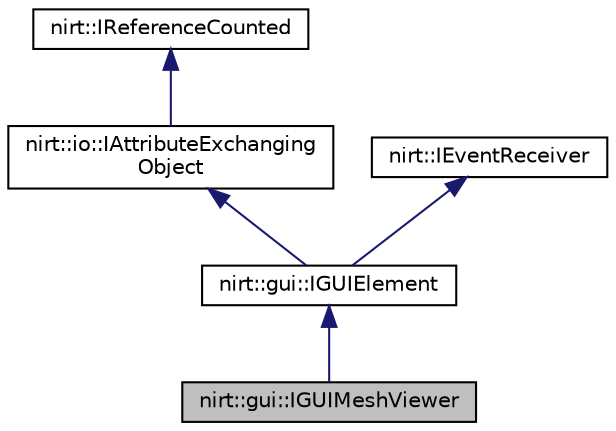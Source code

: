 digraph "nirt::gui::IGUIMeshViewer"
{
 // LATEX_PDF_SIZE
  edge [fontname="Helvetica",fontsize="10",labelfontname="Helvetica",labelfontsize="10"];
  node [fontname="Helvetica",fontsize="10",shape=record];
  Node1 [label="nirt::gui::IGUIMeshViewer",height=0.2,width=0.4,color="black", fillcolor="grey75", style="filled", fontcolor="black",tooltip="3d mesh viewing GUI element."];
  Node2 -> Node1 [dir="back",color="midnightblue",fontsize="10",style="solid",fontname="Helvetica"];
  Node2 [label="nirt::gui::IGUIElement",height=0.2,width=0.4,color="black", fillcolor="white", style="filled",URL="$classnirt_1_1gui_1_1IGUIElement.html",tooltip="Base class of all GUI elements."];
  Node3 -> Node2 [dir="back",color="midnightblue",fontsize="10",style="solid",fontname="Helvetica"];
  Node3 [label="nirt::io::IAttributeExchanging\lObject",height=0.2,width=0.4,color="black", fillcolor="white", style="filled",URL="$classnirt_1_1io_1_1IAttributeExchangingObject.html",tooltip="An object which is able to serialize and deserialize its attributes into an attributes object."];
  Node4 -> Node3 [dir="back",color="midnightblue",fontsize="10",style="solid",fontname="Helvetica"];
  Node4 [label="nirt::IReferenceCounted",height=0.2,width=0.4,color="black", fillcolor="white", style="filled",URL="$classnirt_1_1IReferenceCounted.html",tooltip="Base class of most objects of the Nirtcpp Engine."];
  Node5 -> Node2 [dir="back",color="midnightblue",fontsize="10",style="solid",fontname="Helvetica"];
  Node5 [label="nirt::IEventReceiver",height=0.2,width=0.4,color="black", fillcolor="white", style="filled",URL="$classnirt_1_1IEventReceiver.html",tooltip="Interface of an object which can receive events."];
}
